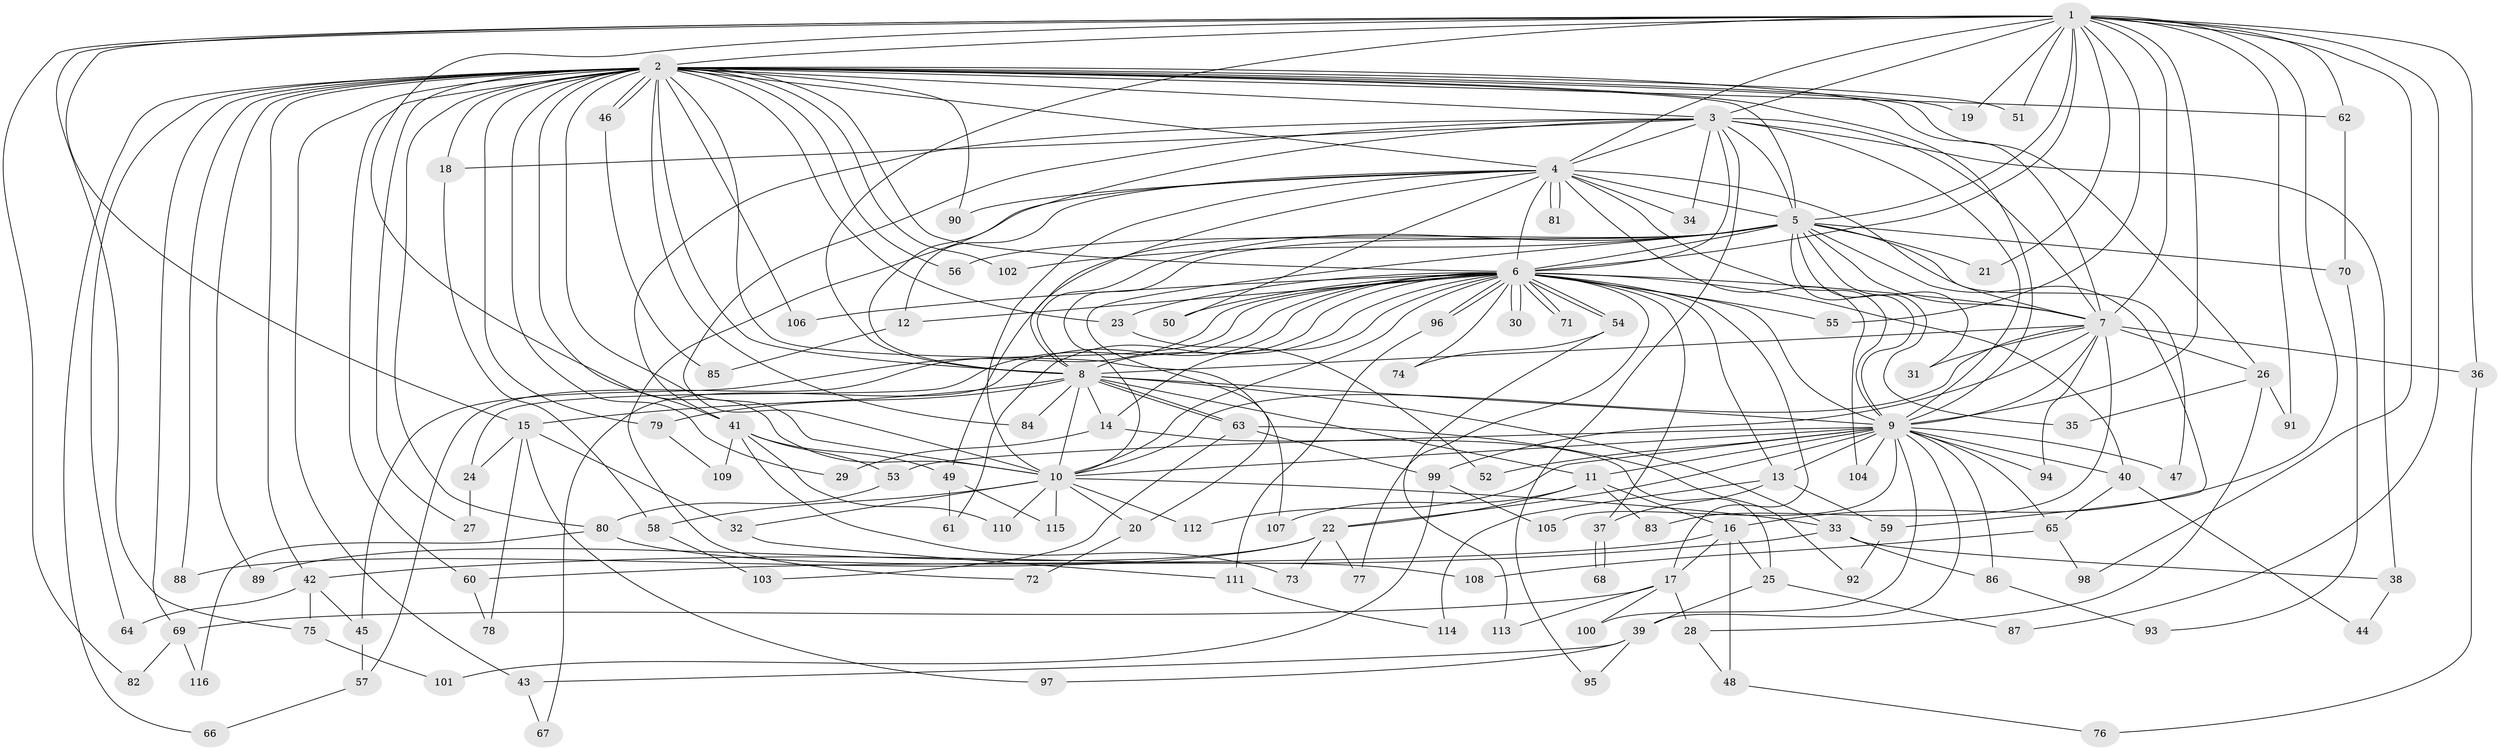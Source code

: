// coarse degree distribution, {19: 0.012345679012345678, 32: 0.012345679012345678, 16: 0.012345679012345678, 15: 0.012345679012345678, 17: 0.012345679012345678, 48: 0.012345679012345678, 12: 0.012345679012345678, 14: 0.012345679012345678, 5: 0.06172839506172839, 3: 0.2839506172839506, 6: 0.012345679012345678, 7: 0.012345679012345678, 2: 0.4444444444444444, 4: 0.08641975308641975}
// Generated by graph-tools (version 1.1) at 2025/17/03/04/25 18:17:22]
// undirected, 116 vertices, 257 edges
graph export_dot {
graph [start="1"]
  node [color=gray90,style=filled];
  1;
  2;
  3;
  4;
  5;
  6;
  7;
  8;
  9;
  10;
  11;
  12;
  13;
  14;
  15;
  16;
  17;
  18;
  19;
  20;
  21;
  22;
  23;
  24;
  25;
  26;
  27;
  28;
  29;
  30;
  31;
  32;
  33;
  34;
  35;
  36;
  37;
  38;
  39;
  40;
  41;
  42;
  43;
  44;
  45;
  46;
  47;
  48;
  49;
  50;
  51;
  52;
  53;
  54;
  55;
  56;
  57;
  58;
  59;
  60;
  61;
  62;
  63;
  64;
  65;
  66;
  67;
  68;
  69;
  70;
  71;
  72;
  73;
  74;
  75;
  76;
  77;
  78;
  79;
  80;
  81;
  82;
  83;
  84;
  85;
  86;
  87;
  88;
  89;
  90;
  91;
  92;
  93;
  94;
  95;
  96;
  97;
  98;
  99;
  100;
  101;
  102;
  103;
  104;
  105;
  106;
  107;
  108;
  109;
  110;
  111;
  112;
  113;
  114;
  115;
  116;
  1 -- 2;
  1 -- 3;
  1 -- 4;
  1 -- 5;
  1 -- 6;
  1 -- 7;
  1 -- 8;
  1 -- 9;
  1 -- 10;
  1 -- 15;
  1 -- 16;
  1 -- 19;
  1 -- 21;
  1 -- 36;
  1 -- 51;
  1 -- 55;
  1 -- 62;
  1 -- 75;
  1 -- 82;
  1 -- 87;
  1 -- 91;
  1 -- 98;
  2 -- 3;
  2 -- 4;
  2 -- 5;
  2 -- 6;
  2 -- 7;
  2 -- 8;
  2 -- 9;
  2 -- 10;
  2 -- 18;
  2 -- 19;
  2 -- 23;
  2 -- 26;
  2 -- 27;
  2 -- 29;
  2 -- 41;
  2 -- 42;
  2 -- 43;
  2 -- 46;
  2 -- 46;
  2 -- 51;
  2 -- 56;
  2 -- 60;
  2 -- 62;
  2 -- 64;
  2 -- 66;
  2 -- 69;
  2 -- 79;
  2 -- 80;
  2 -- 84;
  2 -- 88;
  2 -- 89;
  2 -- 90;
  2 -- 102;
  2 -- 106;
  2 -- 107;
  3 -- 4;
  3 -- 5;
  3 -- 6;
  3 -- 7;
  3 -- 8;
  3 -- 9;
  3 -- 10;
  3 -- 18;
  3 -- 34;
  3 -- 38;
  3 -- 41;
  3 -- 95;
  4 -- 5;
  4 -- 6;
  4 -- 7;
  4 -- 8;
  4 -- 9;
  4 -- 10;
  4 -- 12;
  4 -- 34;
  4 -- 50;
  4 -- 72;
  4 -- 81;
  4 -- 81;
  4 -- 90;
  4 -- 104;
  5 -- 6;
  5 -- 7;
  5 -- 8;
  5 -- 9;
  5 -- 10;
  5 -- 20;
  5 -- 21;
  5 -- 31;
  5 -- 35;
  5 -- 47;
  5 -- 49;
  5 -- 56;
  5 -- 59;
  5 -- 70;
  5 -- 102;
  6 -- 7;
  6 -- 8;
  6 -- 9;
  6 -- 10;
  6 -- 12;
  6 -- 13;
  6 -- 14;
  6 -- 17;
  6 -- 23;
  6 -- 24;
  6 -- 30;
  6 -- 30;
  6 -- 37;
  6 -- 40;
  6 -- 45;
  6 -- 50;
  6 -- 54;
  6 -- 54;
  6 -- 55;
  6 -- 57;
  6 -- 61;
  6 -- 67;
  6 -- 71;
  6 -- 71;
  6 -- 74;
  6 -- 77;
  6 -- 96;
  6 -- 96;
  6 -- 106;
  7 -- 8;
  7 -- 9;
  7 -- 10;
  7 -- 26;
  7 -- 31;
  7 -- 36;
  7 -- 83;
  7 -- 94;
  7 -- 99;
  8 -- 9;
  8 -- 10;
  8 -- 11;
  8 -- 14;
  8 -- 15;
  8 -- 33;
  8 -- 63;
  8 -- 63;
  8 -- 79;
  8 -- 84;
  9 -- 10;
  9 -- 11;
  9 -- 13;
  9 -- 22;
  9 -- 39;
  9 -- 40;
  9 -- 47;
  9 -- 52;
  9 -- 53;
  9 -- 65;
  9 -- 86;
  9 -- 94;
  9 -- 100;
  9 -- 104;
  9 -- 105;
  9 -- 112;
  10 -- 20;
  10 -- 32;
  10 -- 33;
  10 -- 58;
  10 -- 110;
  10 -- 112;
  10 -- 115;
  11 -- 16;
  11 -- 22;
  11 -- 83;
  11 -- 107;
  12 -- 85;
  13 -- 37;
  13 -- 59;
  13 -- 114;
  14 -- 25;
  14 -- 29;
  15 -- 24;
  15 -- 32;
  15 -- 78;
  15 -- 97;
  16 -- 17;
  16 -- 25;
  16 -- 48;
  16 -- 60;
  17 -- 28;
  17 -- 69;
  17 -- 100;
  17 -- 113;
  18 -- 58;
  20 -- 72;
  22 -- 73;
  22 -- 77;
  22 -- 88;
  22 -- 89;
  23 -- 52;
  24 -- 27;
  25 -- 39;
  25 -- 87;
  26 -- 28;
  26 -- 35;
  26 -- 91;
  28 -- 48;
  32 -- 111;
  33 -- 38;
  33 -- 42;
  33 -- 86;
  36 -- 76;
  37 -- 68;
  37 -- 68;
  38 -- 44;
  39 -- 43;
  39 -- 95;
  39 -- 97;
  40 -- 44;
  40 -- 65;
  41 -- 49;
  41 -- 53;
  41 -- 73;
  41 -- 109;
  41 -- 110;
  42 -- 45;
  42 -- 64;
  42 -- 75;
  43 -- 67;
  45 -- 57;
  46 -- 85;
  48 -- 76;
  49 -- 61;
  49 -- 115;
  53 -- 80;
  54 -- 74;
  54 -- 113;
  57 -- 66;
  58 -- 103;
  59 -- 92;
  60 -- 78;
  62 -- 70;
  63 -- 92;
  63 -- 99;
  63 -- 103;
  65 -- 98;
  65 -- 108;
  69 -- 82;
  69 -- 116;
  70 -- 93;
  75 -- 101;
  79 -- 109;
  80 -- 108;
  80 -- 116;
  86 -- 93;
  96 -- 111;
  99 -- 101;
  99 -- 105;
  111 -- 114;
}
